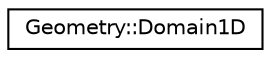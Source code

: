 digraph "Graphical Class Hierarchy"
{
 // LATEX_PDF_SIZE
  edge [fontname="Helvetica",fontsize="10",labelfontname="Helvetica",labelfontsize="10"];
  node [fontname="Helvetica",fontsize="10",shape=record];
  rankdir="LR";
  Node0 [label="Geometry::Domain1D",height=0.2,width=0.4,color="black", fillcolor="white", style="filled",URL="$classGeometry_1_1Domain1D.html",tooltip=" "];
}
